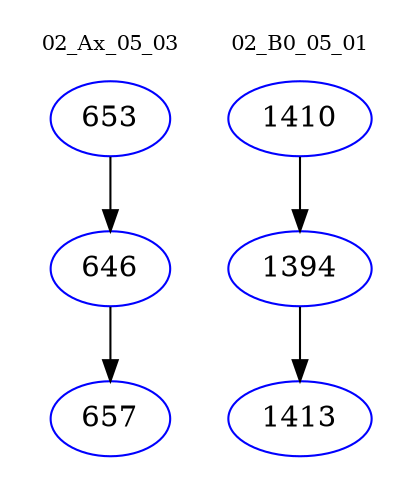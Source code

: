 digraph{
subgraph cluster_0 {
color = white
label = "02_Ax_05_03";
fontsize=10;
T0_653 [label="653", color="blue"]
T0_653 -> T0_646 [color="black"]
T0_646 [label="646", color="blue"]
T0_646 -> T0_657 [color="black"]
T0_657 [label="657", color="blue"]
}
subgraph cluster_1 {
color = white
label = "02_B0_05_01";
fontsize=10;
T1_1410 [label="1410", color="blue"]
T1_1410 -> T1_1394 [color="black"]
T1_1394 [label="1394", color="blue"]
T1_1394 -> T1_1413 [color="black"]
T1_1413 [label="1413", color="blue"]
}
}
